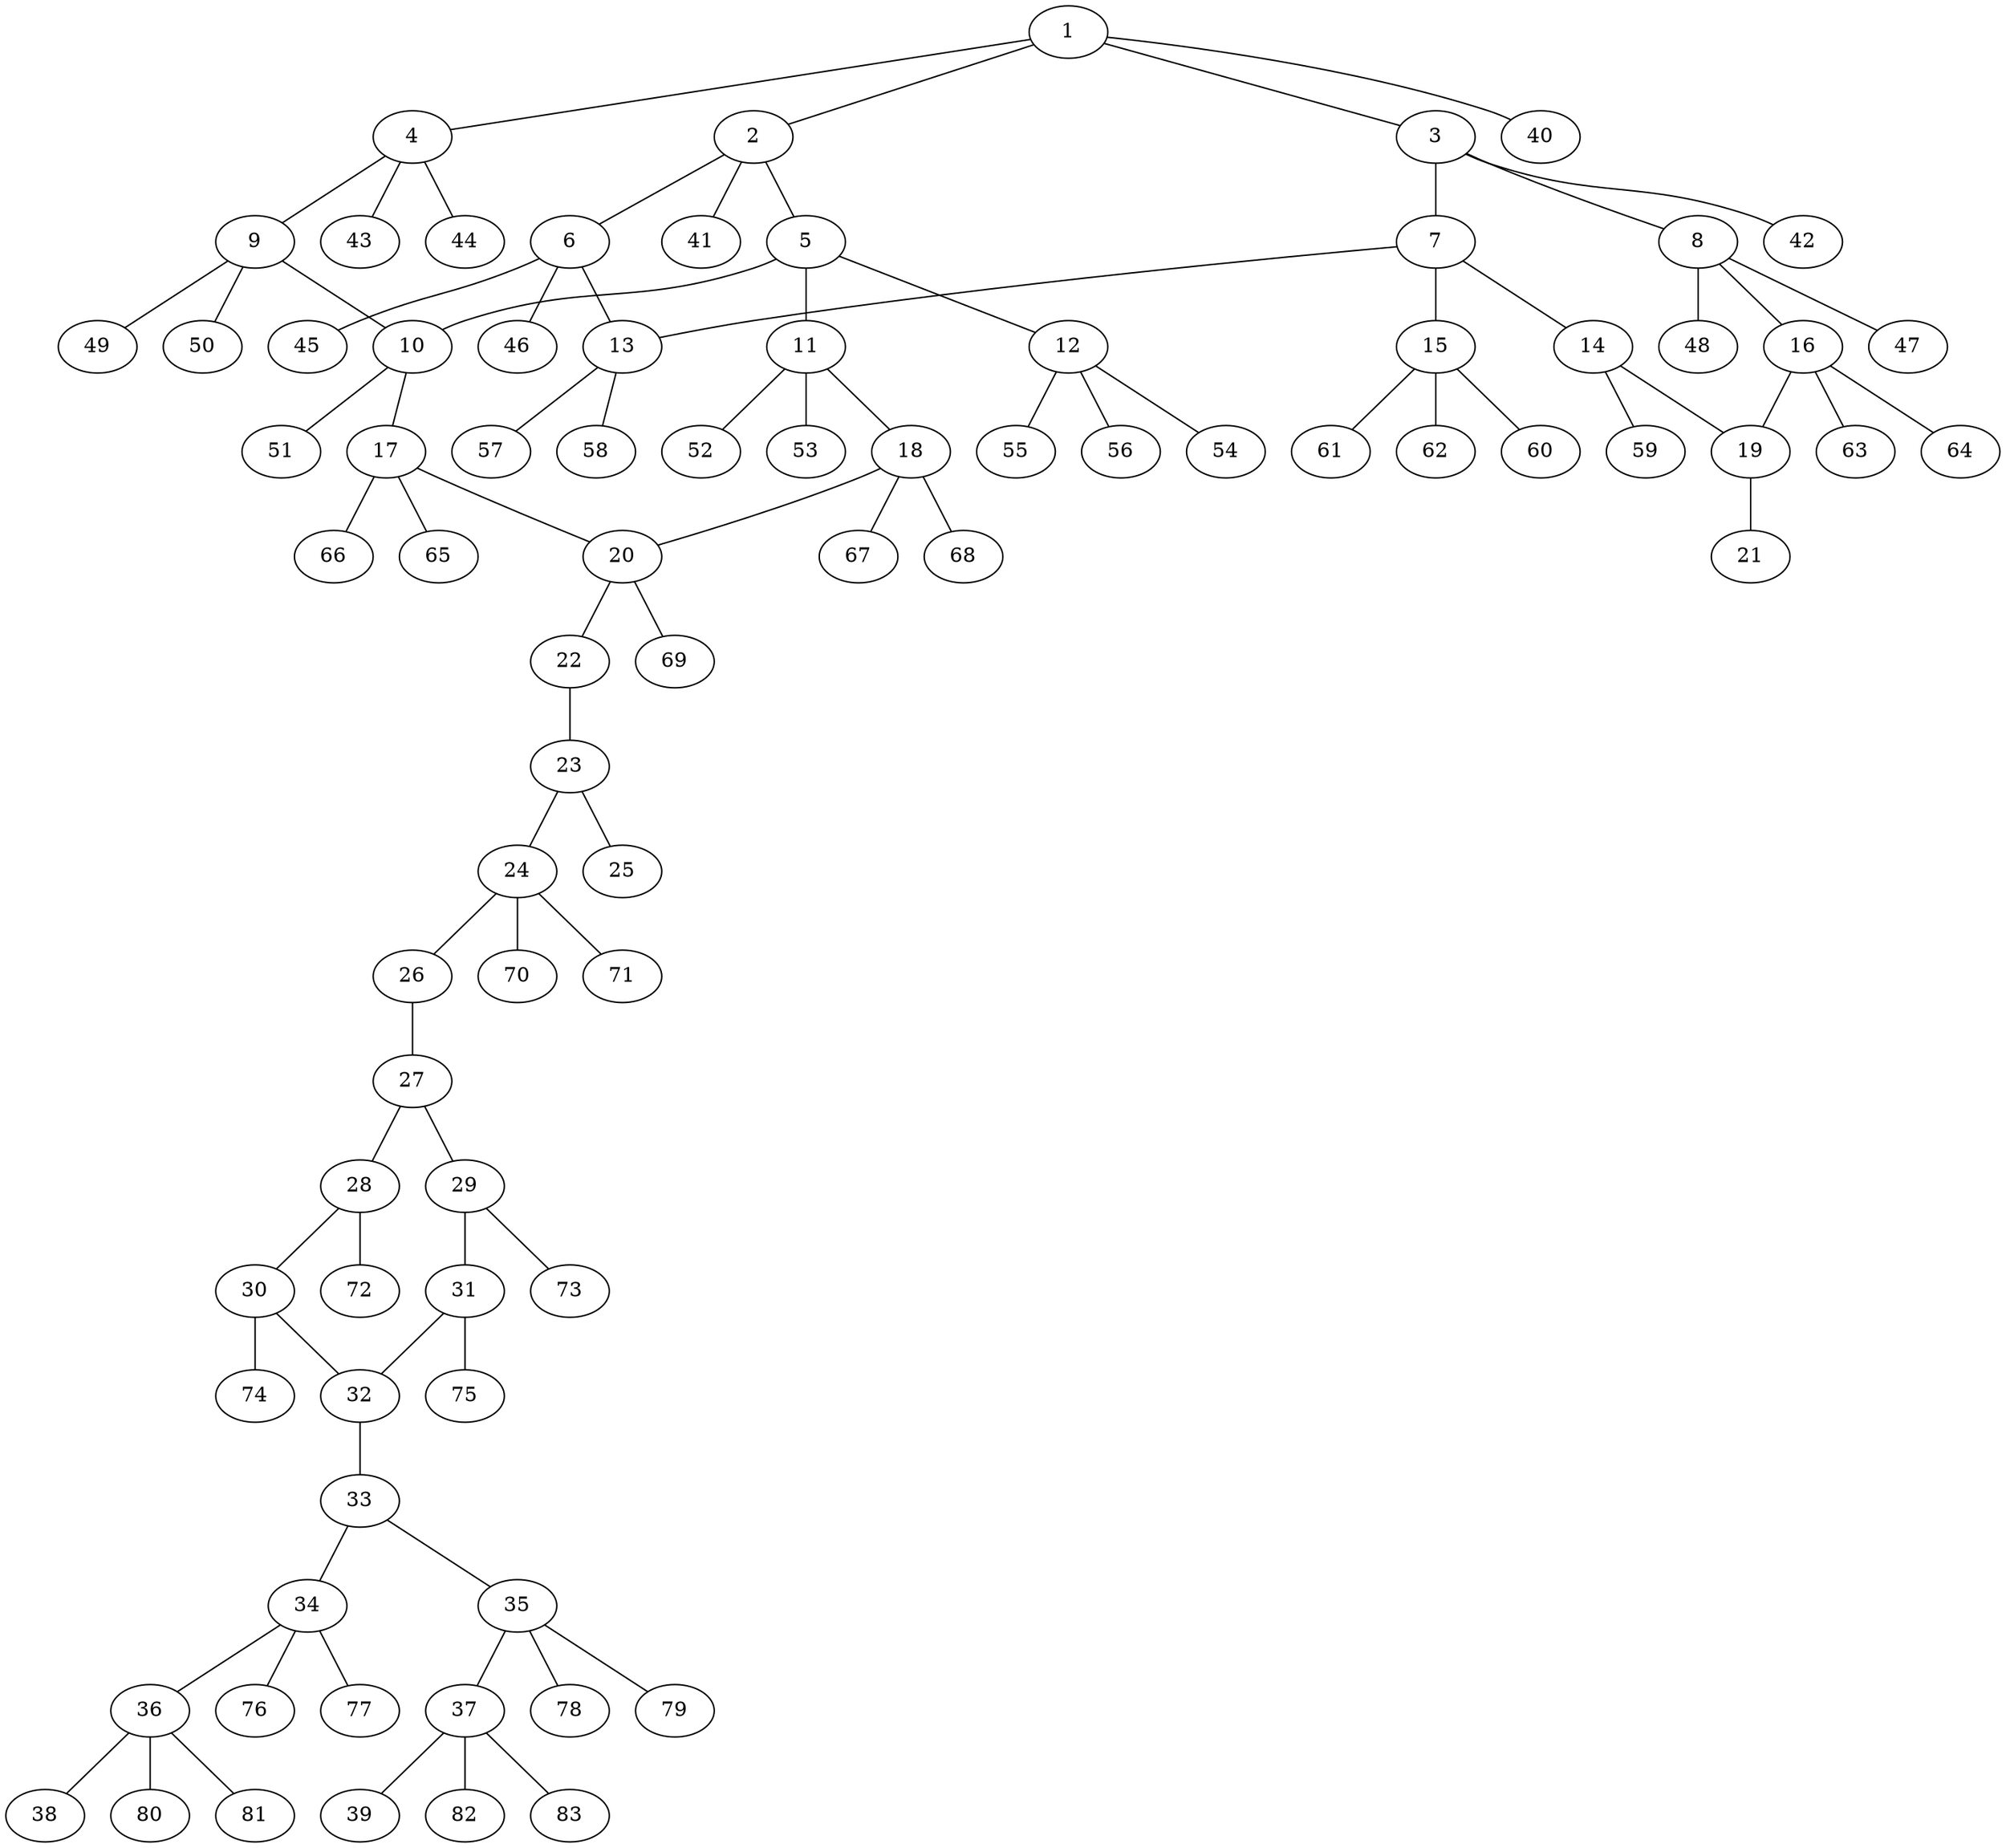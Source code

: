 graph molecule_1927 {
	1	 [chem=C];
	2	 [chem=C];
	1 -- 2	 [valence=1];
	3	 [chem=C];
	1 -- 3	 [valence=1];
	4	 [chem=C];
	1 -- 4	 [valence=1];
	40	 [chem=H];
	1 -- 40	 [valence=1];
	5	 [chem=C];
	2 -- 5	 [valence=1];
	6	 [chem=C];
	2 -- 6	 [valence=1];
	41	 [chem=H];
	2 -- 41	 [valence=1];
	7	 [chem=C];
	3 -- 7	 [valence=1];
	8	 [chem=C];
	3 -- 8	 [valence=1];
	42	 [chem=H];
	3 -- 42	 [valence=1];
	9	 [chem=C];
	4 -- 9	 [valence=1];
	43	 [chem=H];
	4 -- 43	 [valence=1];
	44	 [chem=H];
	4 -- 44	 [valence=1];
	10	 [chem=C];
	5 -- 10	 [valence=1];
	11	 [chem=C];
	5 -- 11	 [valence=1];
	12	 [chem=C];
	5 -- 12	 [valence=1];
	13	 [chem=C];
	6 -- 13	 [valence=1];
	45	 [chem=H];
	6 -- 45	 [valence=1];
	46	 [chem=H];
	6 -- 46	 [valence=1];
	7 -- 13	 [valence=1];
	14	 [chem=N];
	7 -- 14	 [valence=1];
	15	 [chem=C];
	7 -- 15	 [valence=1];
	16	 [chem=C];
	8 -- 16	 [valence=1];
	47	 [chem=H];
	8 -- 47	 [valence=1];
	48	 [chem=H];
	8 -- 48	 [valence=1];
	9 -- 10	 [valence=1];
	49	 [chem=H];
	9 -- 49	 [valence=1];
	50	 [chem=H];
	9 -- 50	 [valence=1];
	17	 [chem=C];
	10 -- 17	 [valence=1];
	51	 [chem=H];
	10 -- 51	 [valence=1];
	18	 [chem=C];
	11 -- 18	 [valence=1];
	52	 [chem=H];
	11 -- 52	 [valence=1];
	53	 [chem=H];
	11 -- 53	 [valence=1];
	54	 [chem=H];
	12 -- 54	 [valence=1];
	55	 [chem=H];
	12 -- 55	 [valence=1];
	56	 [chem=H];
	12 -- 56	 [valence=1];
	57	 [chem=H];
	13 -- 57	 [valence=1];
	58	 [chem=H];
	13 -- 58	 [valence=1];
	19	 [chem=C];
	14 -- 19	 [valence=1];
	59	 [chem=H];
	14 -- 59	 [valence=1];
	60	 [chem=H];
	15 -- 60	 [valence=1];
	61	 [chem=H];
	15 -- 61	 [valence=1];
	62	 [chem=H];
	15 -- 62	 [valence=1];
	16 -- 19	 [valence=1];
	63	 [chem=H];
	16 -- 63	 [valence=1];
	64	 [chem=H];
	16 -- 64	 [valence=1];
	20	 [chem=C];
	17 -- 20	 [valence=1];
	65	 [chem=H];
	17 -- 65	 [valence=1];
	66	 [chem=H];
	17 -- 66	 [valence=1];
	18 -- 20	 [valence=1];
	67	 [chem=H];
	18 -- 67	 [valence=1];
	68	 [chem=H];
	18 -- 68	 [valence=1];
	21	 [chem=O];
	19 -- 21	 [valence=2];
	22	 [chem=O];
	20 -- 22	 [valence=1];
	69	 [chem=H];
	20 -- 69	 [valence=1];
	23	 [chem=C];
	22 -- 23	 [valence=1];
	24	 [chem=C];
	23 -- 24	 [valence=1];
	25	 [chem=O];
	23 -- 25	 [valence=2];
	26	 [chem=O];
	24 -- 26	 [valence=1];
	70	 [chem=H];
	24 -- 70	 [valence=1];
	71	 [chem=H];
	24 -- 71	 [valence=1];
	27	 [chem=C];
	26 -- 27	 [valence=1];
	28	 [chem=C];
	27 -- 28	 [valence=2];
	29	 [chem=C];
	27 -- 29	 [valence=1];
	30	 [chem=C];
	28 -- 30	 [valence=1];
	72	 [chem=H];
	28 -- 72	 [valence=1];
	31	 [chem=C];
	29 -- 31	 [valence=2];
	73	 [chem=H];
	29 -- 73	 [valence=1];
	32	 [chem=C];
	30 -- 32	 [valence=2];
	74	 [chem=H];
	30 -- 74	 [valence=1];
	31 -- 32	 [valence=1];
	75	 [chem=H];
	31 -- 75	 [valence=1];
	33	 [chem=N];
	32 -- 33	 [valence=1];
	34	 [chem=C];
	33 -- 34	 [valence=1];
	35	 [chem=C];
	33 -- 35	 [valence=1];
	36	 [chem=C];
	34 -- 36	 [valence=1];
	76	 [chem=H];
	34 -- 76	 [valence=1];
	77	 [chem=H];
	34 -- 77	 [valence=1];
	37	 [chem=C];
	35 -- 37	 [valence=1];
	78	 [chem=H];
	35 -- 78	 [valence=1];
	79	 [chem=H];
	35 -- 79	 [valence=1];
	38	 [chem=Cl];
	36 -- 38	 [valence=1];
	80	 [chem=H];
	36 -- 80	 [valence=1];
	81	 [chem=H];
	36 -- 81	 [valence=1];
	39	 [chem=Cl];
	37 -- 39	 [valence=1];
	82	 [chem=H];
	37 -- 82	 [valence=1];
	83	 [chem=H];
	37 -- 83	 [valence=1];
}
